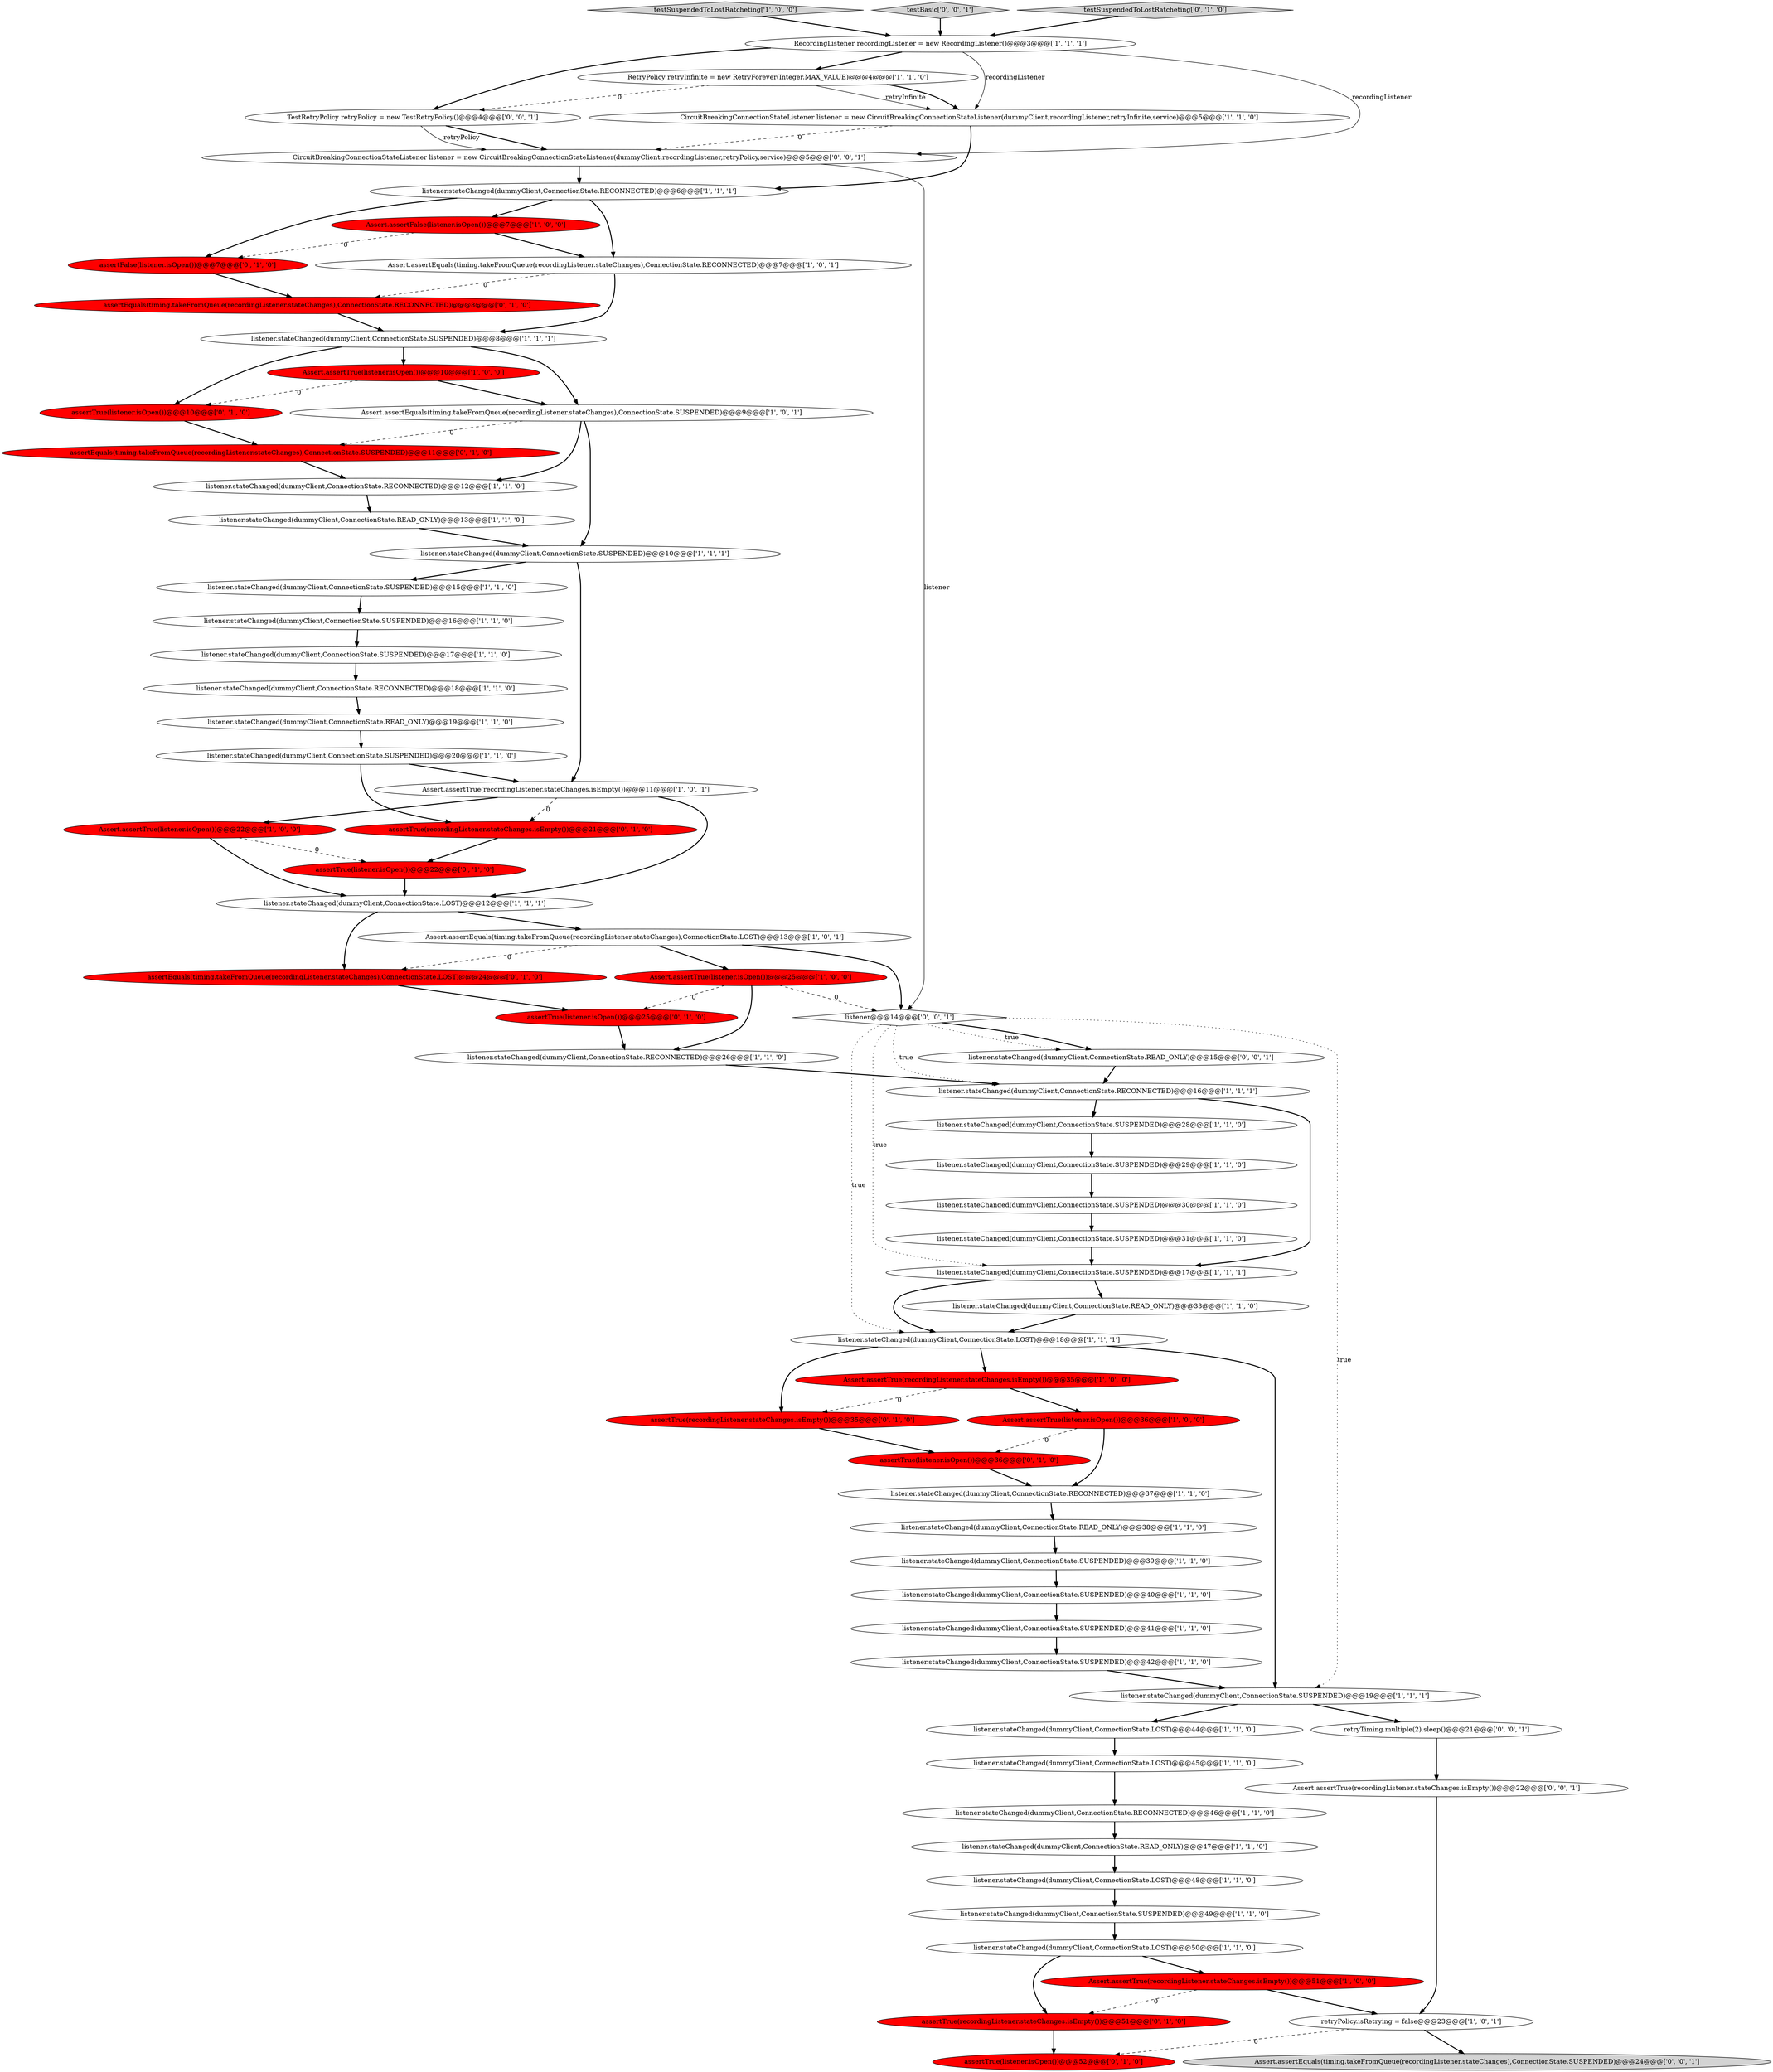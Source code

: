 digraph {
41 [style = filled, label = "Assert.assertTrue(listener.isOpen())@@@22@@@['1', '0', '0']", fillcolor = red, shape = ellipse image = "AAA1AAABBB1BBB"];
43 [style = filled, label = "listener.stateChanged(dummyClient,ConnectionState.RECONNECTED)@@@46@@@['1', '1', '0']", fillcolor = white, shape = ellipse image = "AAA0AAABBB1BBB"];
33 [style = filled, label = "Assert.assertTrue(listener.isOpen())@@@36@@@['1', '0', '0']", fillcolor = red, shape = ellipse image = "AAA1AAABBB1BBB"];
10 [style = filled, label = "listener.stateChanged(dummyClient,ConnectionState.READ_ONLY)@@@47@@@['1', '1', '0']", fillcolor = white, shape = ellipse image = "AAA0AAABBB1BBB"];
17 [style = filled, label = "listener.stateChanged(dummyClient,ConnectionState.SUSPENDED)@@@31@@@['1', '1', '0']", fillcolor = white, shape = ellipse image = "AAA0AAABBB1BBB"];
62 [style = filled, label = "assertEquals(timing.takeFromQueue(recordingListener.stateChanges),ConnectionState.LOST)@@@24@@@['0', '1', '0']", fillcolor = red, shape = ellipse image = "AAA1AAABBB2BBB"];
15 [style = filled, label = "listener.stateChanged(dummyClient,ConnectionState.LOST)@@@12@@@['1', '1', '1']", fillcolor = white, shape = ellipse image = "AAA0AAABBB1BBB"];
18 [style = filled, label = "listener.stateChanged(dummyClient,ConnectionState.LOST)@@@18@@@['1', '1', '1']", fillcolor = white, shape = ellipse image = "AAA0AAABBB1BBB"];
7 [style = filled, label = "listener.stateChanged(dummyClient,ConnectionState.SUSPENDED)@@@41@@@['1', '1', '0']", fillcolor = white, shape = ellipse image = "AAA0AAABBB1BBB"];
20 [style = filled, label = "listener.stateChanged(dummyClient,ConnectionState.SUSPENDED)@@@39@@@['1', '1', '0']", fillcolor = white, shape = ellipse image = "AAA0AAABBB1BBB"];
42 [style = filled, label = "Assert.assertTrue(listener.isOpen())@@@10@@@['1', '0', '0']", fillcolor = red, shape = ellipse image = "AAA1AAABBB1BBB"];
46 [style = filled, label = "listener.stateChanged(dummyClient,ConnectionState.SUSPENDED)@@@20@@@['1', '1', '0']", fillcolor = white, shape = ellipse image = "AAA0AAABBB1BBB"];
6 [style = filled, label = "Assert.assertTrue(recordingListener.stateChanges.isEmpty())@@@11@@@['1', '0', '1']", fillcolor = white, shape = ellipse image = "AAA0AAABBB1BBB"];
13 [style = filled, label = "Assert.assertFalse(listener.isOpen())@@@7@@@['1', '0', '0']", fillcolor = red, shape = ellipse image = "AAA1AAABBB1BBB"];
4 [style = filled, label = "RetryPolicy retryInfinite = new RetryForever(Integer.MAX_VALUE)@@@4@@@['1', '1', '0']", fillcolor = white, shape = ellipse image = "AAA0AAABBB1BBB"];
51 [style = filled, label = "assertTrue(recordingListener.stateChanges.isEmpty())@@@35@@@['0', '1', '0']", fillcolor = red, shape = ellipse image = "AAA1AAABBB2BBB"];
56 [style = filled, label = "assertTrue(listener.isOpen())@@@22@@@['0', '1', '0']", fillcolor = red, shape = ellipse image = "AAA1AAABBB2BBB"];
61 [style = filled, label = "assertTrue(listener.isOpen())@@@36@@@['0', '1', '0']", fillcolor = red, shape = ellipse image = "AAA1AAABBB2BBB"];
55 [style = filled, label = "assertFalse(listener.isOpen())@@@7@@@['0', '1', '0']", fillcolor = red, shape = ellipse image = "AAA1AAABBB2BBB"];
63 [style = filled, label = "assertEquals(timing.takeFromQueue(recordingListener.stateChanges),ConnectionState.SUSPENDED)@@@11@@@['0', '1', '0']", fillcolor = red, shape = ellipse image = "AAA1AAABBB2BBB"];
40 [style = filled, label = "listener.stateChanged(dummyClient,ConnectionState.RECONNECTED)@@@18@@@['1', '1', '0']", fillcolor = white, shape = ellipse image = "AAA0AAABBB1BBB"];
24 [style = filled, label = "listener.stateChanged(dummyClient,ConnectionState.SUSPENDED)@@@42@@@['1', '1', '0']", fillcolor = white, shape = ellipse image = "AAA0AAABBB1BBB"];
49 [style = filled, label = "Assert.assertEquals(timing.takeFromQueue(recordingListener.stateChanges),ConnectionState.LOST)@@@13@@@['1', '0', '1']", fillcolor = white, shape = ellipse image = "AAA0AAABBB1BBB"];
21 [style = filled, label = "Assert.assertTrue(listener.isOpen())@@@25@@@['1', '0', '0']", fillcolor = red, shape = ellipse image = "AAA1AAABBB1BBB"];
26 [style = filled, label = "testSuspendedToLostRatcheting['1', '0', '0']", fillcolor = lightgray, shape = diamond image = "AAA0AAABBB1BBB"];
37 [style = filled, label = "CircuitBreakingConnectionStateListener listener = new CircuitBreakingConnectionStateListener(dummyClient,recordingListener,retryInfinite,service)@@@5@@@['1', '1', '0']", fillcolor = white, shape = ellipse image = "AAA0AAABBB1BBB"];
11 [style = filled, label = "listener.stateChanged(dummyClient,ConnectionState.SUSPENDED)@@@28@@@['1', '1', '0']", fillcolor = white, shape = ellipse image = "AAA0AAABBB1BBB"];
47 [style = filled, label = "listener.stateChanged(dummyClient,ConnectionState.LOST)@@@44@@@['1', '1', '0']", fillcolor = white, shape = ellipse image = "AAA0AAABBB1BBB"];
25 [style = filled, label = "listener.stateChanged(dummyClient,ConnectionState.SUSPENDED)@@@16@@@['1', '1', '0']", fillcolor = white, shape = ellipse image = "AAA0AAABBB1BBB"];
71 [style = filled, label = "Assert.assertTrue(recordingListener.stateChanges.isEmpty())@@@22@@@['0', '0', '1']", fillcolor = white, shape = ellipse image = "AAA0AAABBB3BBB"];
9 [style = filled, label = "listener.stateChanged(dummyClient,ConnectionState.RECONNECTED)@@@16@@@['1', '1', '1']", fillcolor = white, shape = ellipse image = "AAA0AAABBB1BBB"];
22 [style = filled, label = "Assert.assertTrue(recordingListener.stateChanges.isEmpty())@@@51@@@['1', '0', '0']", fillcolor = red, shape = ellipse image = "AAA1AAABBB1BBB"];
35 [style = filled, label = "listener.stateChanged(dummyClient,ConnectionState.READ_ONLY)@@@19@@@['1', '1', '0']", fillcolor = white, shape = ellipse image = "AAA0AAABBB1BBB"];
64 [style = filled, label = "retryTiming.multiple(2).sleep()@@@21@@@['0', '0', '1']", fillcolor = white, shape = ellipse image = "AAA0AAABBB3BBB"];
34 [style = filled, label = "listener.stateChanged(dummyClient,ConnectionState.RECONNECTED)@@@12@@@['1', '1', '0']", fillcolor = white, shape = ellipse image = "AAA0AAABBB1BBB"];
16 [style = filled, label = "listener.stateChanged(dummyClient,ConnectionState.SUSPENDED)@@@15@@@['1', '1', '0']", fillcolor = white, shape = ellipse image = "AAA0AAABBB1BBB"];
5 [style = filled, label = "listener.stateChanged(dummyClient,ConnectionState.RECONNECTED)@@@26@@@['1', '1', '0']", fillcolor = white, shape = ellipse image = "AAA0AAABBB1BBB"];
66 [style = filled, label = "testBasic['0', '0', '1']", fillcolor = lightgray, shape = diamond image = "AAA0AAABBB3BBB"];
8 [style = filled, label = "listener.stateChanged(dummyClient,ConnectionState.LOST)@@@48@@@['1', '1', '0']", fillcolor = white, shape = ellipse image = "AAA0AAABBB1BBB"];
53 [style = filled, label = "assertTrue(recordingListener.stateChanges.isEmpty())@@@21@@@['0', '1', '0']", fillcolor = red, shape = ellipse image = "AAA1AAABBB2BBB"];
19 [style = filled, label = "listener.stateChanged(dummyClient,ConnectionState.RECONNECTED)@@@37@@@['1', '1', '0']", fillcolor = white, shape = ellipse image = "AAA0AAABBB1BBB"];
32 [style = filled, label = "listener.stateChanged(dummyClient,ConnectionState.RECONNECTED)@@@6@@@['1', '1', '1']", fillcolor = white, shape = ellipse image = "AAA0AAABBB1BBB"];
14 [style = filled, label = "Assert.assertEquals(timing.takeFromQueue(recordingListener.stateChanges),ConnectionState.RECONNECTED)@@@7@@@['1', '0', '1']", fillcolor = white, shape = ellipse image = "AAA0AAABBB1BBB"];
30 [style = filled, label = "listener.stateChanged(dummyClient,ConnectionState.LOST)@@@50@@@['1', '1', '0']", fillcolor = white, shape = ellipse image = "AAA0AAABBB1BBB"];
68 [style = filled, label = "TestRetryPolicy retryPolicy = new TestRetryPolicy()@@@4@@@['0', '0', '1']", fillcolor = white, shape = ellipse image = "AAA0AAABBB3BBB"];
29 [style = filled, label = "listener.stateChanged(dummyClient,ConnectionState.SUSPENDED)@@@17@@@['1', '1', '0']", fillcolor = white, shape = ellipse image = "AAA0AAABBB1BBB"];
70 [style = filled, label = "listener@@@14@@@['0', '0', '1']", fillcolor = white, shape = diamond image = "AAA0AAABBB3BBB"];
2 [style = filled, label = "listener.stateChanged(dummyClient,ConnectionState.SUSPENDED)@@@10@@@['1', '1', '1']", fillcolor = white, shape = ellipse image = "AAA0AAABBB1BBB"];
45 [style = filled, label = "retryPolicy.isRetrying = false@@@23@@@['1', '0', '1']", fillcolor = white, shape = ellipse image = "AAA0AAABBB1BBB"];
28 [style = filled, label = "Assert.assertEquals(timing.takeFromQueue(recordingListener.stateChanges),ConnectionState.SUSPENDED)@@@9@@@['1', '0', '1']", fillcolor = white, shape = ellipse image = "AAA0AAABBB1BBB"];
69 [style = filled, label = "listener.stateChanged(dummyClient,ConnectionState.READ_ONLY)@@@15@@@['0', '0', '1']", fillcolor = white, shape = ellipse image = "AAA0AAABBB3BBB"];
23 [style = filled, label = "RecordingListener recordingListener = new RecordingListener()@@@3@@@['1', '1', '1']", fillcolor = white, shape = ellipse image = "AAA0AAABBB1BBB"];
57 [style = filled, label = "testSuspendedToLostRatcheting['0', '1', '0']", fillcolor = lightgray, shape = diamond image = "AAA0AAABBB2BBB"];
60 [style = filled, label = "assertEquals(timing.takeFromQueue(recordingListener.stateChanges),ConnectionState.RECONNECTED)@@@8@@@['0', '1', '0']", fillcolor = red, shape = ellipse image = "AAA1AAABBB2BBB"];
3 [style = filled, label = "listener.stateChanged(dummyClient,ConnectionState.SUSPENDED)@@@40@@@['1', '1', '0']", fillcolor = white, shape = ellipse image = "AAA0AAABBB1BBB"];
27 [style = filled, label = "listener.stateChanged(dummyClient,ConnectionState.SUSPENDED)@@@19@@@['1', '1', '1']", fillcolor = white, shape = ellipse image = "AAA0AAABBB1BBB"];
38 [style = filled, label = "listener.stateChanged(dummyClient,ConnectionState.SUSPENDED)@@@30@@@['1', '1', '0']", fillcolor = white, shape = ellipse image = "AAA0AAABBB1BBB"];
44 [style = filled, label = "listener.stateChanged(dummyClient,ConnectionState.LOST)@@@45@@@['1', '1', '0']", fillcolor = white, shape = ellipse image = "AAA0AAABBB1BBB"];
31 [style = filled, label = "Assert.assertTrue(recordingListener.stateChanges.isEmpty())@@@35@@@['1', '0', '0']", fillcolor = red, shape = ellipse image = "AAA1AAABBB1BBB"];
58 [style = filled, label = "assertTrue(listener.isOpen())@@@52@@@['0', '1', '0']", fillcolor = red, shape = ellipse image = "AAA1AAABBB2BBB"];
59 [style = filled, label = "assertTrue(recordingListener.stateChanges.isEmpty())@@@51@@@['0', '1', '0']", fillcolor = red, shape = ellipse image = "AAA1AAABBB2BBB"];
54 [style = filled, label = "assertTrue(listener.isOpen())@@@25@@@['0', '1', '0']", fillcolor = red, shape = ellipse image = "AAA1AAABBB2BBB"];
12 [style = filled, label = "listener.stateChanged(dummyClient,ConnectionState.READ_ONLY)@@@38@@@['1', '1', '0']", fillcolor = white, shape = ellipse image = "AAA0AAABBB1BBB"];
0 [style = filled, label = "listener.stateChanged(dummyClient,ConnectionState.SUSPENDED)@@@29@@@['1', '1', '0']", fillcolor = white, shape = ellipse image = "AAA0AAABBB1BBB"];
36 [style = filled, label = "listener.stateChanged(dummyClient,ConnectionState.READ_ONLY)@@@13@@@['1', '1', '0']", fillcolor = white, shape = ellipse image = "AAA0AAABBB1BBB"];
52 [style = filled, label = "assertTrue(listener.isOpen())@@@10@@@['0', '1', '0']", fillcolor = red, shape = ellipse image = "AAA1AAABBB2BBB"];
1 [style = filled, label = "listener.stateChanged(dummyClient,ConnectionState.SUSPENDED)@@@49@@@['1', '1', '0']", fillcolor = white, shape = ellipse image = "AAA0AAABBB1BBB"];
39 [style = filled, label = "listener.stateChanged(dummyClient,ConnectionState.SUSPENDED)@@@8@@@['1', '1', '1']", fillcolor = white, shape = ellipse image = "AAA0AAABBB1BBB"];
65 [style = filled, label = "Assert.assertEquals(timing.takeFromQueue(recordingListener.stateChanges),ConnectionState.SUSPENDED)@@@24@@@['0', '0', '1']", fillcolor = lightgray, shape = ellipse image = "AAA0AAABBB3BBB"];
67 [style = filled, label = "CircuitBreakingConnectionStateListener listener = new CircuitBreakingConnectionStateListener(dummyClient,recordingListener,retryPolicy,service)@@@5@@@['0', '0', '1']", fillcolor = white, shape = ellipse image = "AAA0AAABBB3BBB"];
48 [style = filled, label = "listener.stateChanged(dummyClient,ConnectionState.READ_ONLY)@@@33@@@['1', '1', '0']", fillcolor = white, shape = ellipse image = "AAA0AAABBB1BBB"];
50 [style = filled, label = "listener.stateChanged(dummyClient,ConnectionState.SUSPENDED)@@@17@@@['1', '1', '1']", fillcolor = white, shape = ellipse image = "AAA0AAABBB1BBB"];
9->50 [style = bold, label=""];
13->55 [style = dashed, label="0"];
45->65 [style = bold, label=""];
70->69 [style = bold, label=""];
41->15 [style = bold, label=""];
9->11 [style = bold, label=""];
5->9 [style = bold, label=""];
67->70 [style = solid, label="listener"];
2->6 [style = bold, label=""];
33->61 [style = dashed, label="0"];
62->54 [style = bold, label=""];
69->9 [style = bold, label=""];
61->19 [style = bold, label=""];
63->34 [style = bold, label=""];
56->15 [style = bold, label=""];
23->68 [style = bold, label=""];
49->62 [style = dashed, label="0"];
59->58 [style = bold, label=""];
25->29 [style = bold, label=""];
1->30 [style = bold, label=""];
70->69 [style = dotted, label="true"];
8->1 [style = bold, label=""];
10->8 [style = bold, label=""];
51->61 [style = bold, label=""];
36->2 [style = bold, label=""];
6->41 [style = bold, label=""];
37->32 [style = bold, label=""];
28->63 [style = dashed, label="0"];
45->58 [style = dashed, label="0"];
48->18 [style = bold, label=""];
54->5 [style = bold, label=""];
60->39 [style = bold, label=""];
13->14 [style = bold, label=""];
24->27 [style = bold, label=""];
49->70 [style = bold, label=""];
2->16 [style = bold, label=""];
55->60 [style = bold, label=""];
18->31 [style = bold, label=""];
64->71 [style = bold, label=""];
19->12 [style = bold, label=""];
31->51 [style = dashed, label="0"];
50->18 [style = bold, label=""];
46->6 [style = bold, label=""];
71->45 [style = bold, label=""];
4->37 [style = solid, label="retryInfinite"];
20->3 [style = bold, label=""];
6->53 [style = dashed, label="0"];
0->38 [style = bold, label=""];
57->23 [style = bold, label=""];
7->24 [style = bold, label=""];
39->52 [style = bold, label=""];
3->7 [style = bold, label=""];
31->33 [style = bold, label=""];
34->36 [style = bold, label=""];
18->51 [style = bold, label=""];
27->64 [style = bold, label=""];
47->44 [style = bold, label=""];
29->40 [style = bold, label=""];
43->10 [style = bold, label=""];
53->56 [style = bold, label=""];
70->9 [style = dotted, label="true"];
27->47 [style = bold, label=""];
14->39 [style = bold, label=""];
39->42 [style = bold, label=""];
38->17 [style = bold, label=""];
21->70 [style = dashed, label="0"];
52->63 [style = bold, label=""];
21->54 [style = dashed, label="0"];
70->18 [style = dotted, label="true"];
40->35 [style = bold, label=""];
22->45 [style = bold, label=""];
12->20 [style = bold, label=""];
32->14 [style = bold, label=""];
50->48 [style = bold, label=""];
22->59 [style = dashed, label="0"];
6->15 [style = bold, label=""];
21->5 [style = bold, label=""];
17->50 [style = bold, label=""];
37->67 [style = dashed, label="0"];
67->32 [style = bold, label=""];
30->59 [style = bold, label=""];
42->28 [style = bold, label=""];
33->19 [style = bold, label=""];
4->68 [style = dashed, label="0"];
23->37 [style = solid, label="recordingListener"];
15->49 [style = bold, label=""];
66->23 [style = bold, label=""];
70->50 [style = dotted, label="true"];
30->22 [style = bold, label=""];
68->67 [style = bold, label=""];
28->34 [style = bold, label=""];
46->53 [style = bold, label=""];
23->4 [style = bold, label=""];
23->67 [style = solid, label="recordingListener"];
16->25 [style = bold, label=""];
15->62 [style = bold, label=""];
68->67 [style = solid, label="retryPolicy"];
49->21 [style = bold, label=""];
39->28 [style = bold, label=""];
44->43 [style = bold, label=""];
14->60 [style = dashed, label="0"];
28->2 [style = bold, label=""];
11->0 [style = bold, label=""];
32->55 [style = bold, label=""];
4->37 [style = bold, label=""];
18->27 [style = bold, label=""];
26->23 [style = bold, label=""];
41->56 [style = dashed, label="0"];
32->13 [style = bold, label=""];
42->52 [style = dashed, label="0"];
70->27 [style = dotted, label="true"];
35->46 [style = bold, label=""];
}
